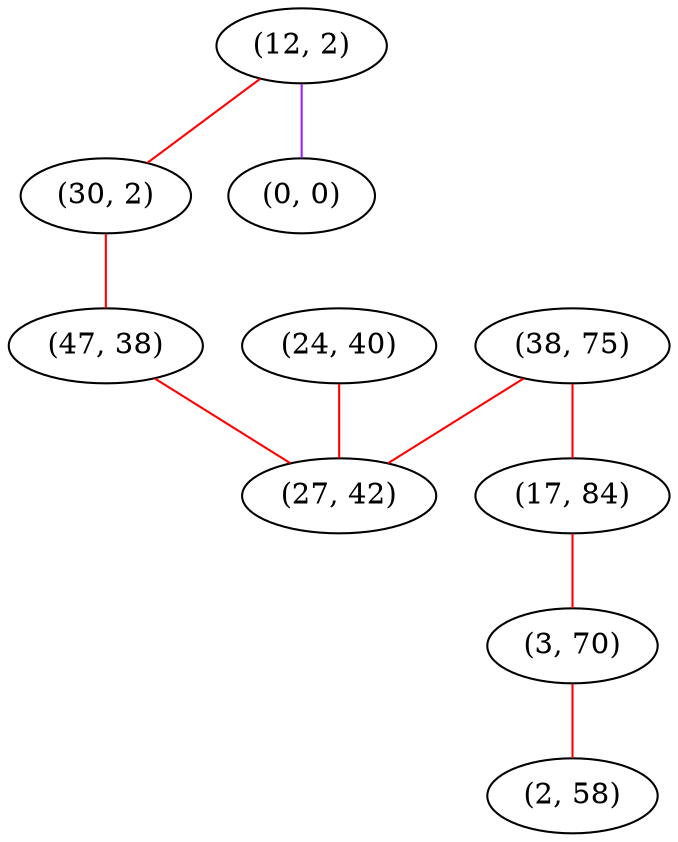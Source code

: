 graph "" {
"(12, 2)";
"(24, 40)";
"(38, 75)";
"(30, 2)";
"(47, 38)";
"(17, 84)";
"(27, 42)";
"(0, 0)";
"(3, 70)";
"(2, 58)";
"(12, 2)" -- "(30, 2)"  [color=red, key=0, weight=1];
"(12, 2)" -- "(0, 0)"  [color=purple, key=0, weight=4];
"(24, 40)" -- "(27, 42)"  [color=red, key=0, weight=1];
"(38, 75)" -- "(27, 42)"  [color=red, key=0, weight=1];
"(38, 75)" -- "(17, 84)"  [color=red, key=0, weight=1];
"(30, 2)" -- "(47, 38)"  [color=red, key=0, weight=1];
"(47, 38)" -- "(27, 42)"  [color=red, key=0, weight=1];
"(17, 84)" -- "(3, 70)"  [color=red, key=0, weight=1];
"(3, 70)" -- "(2, 58)"  [color=red, key=0, weight=1];
}
